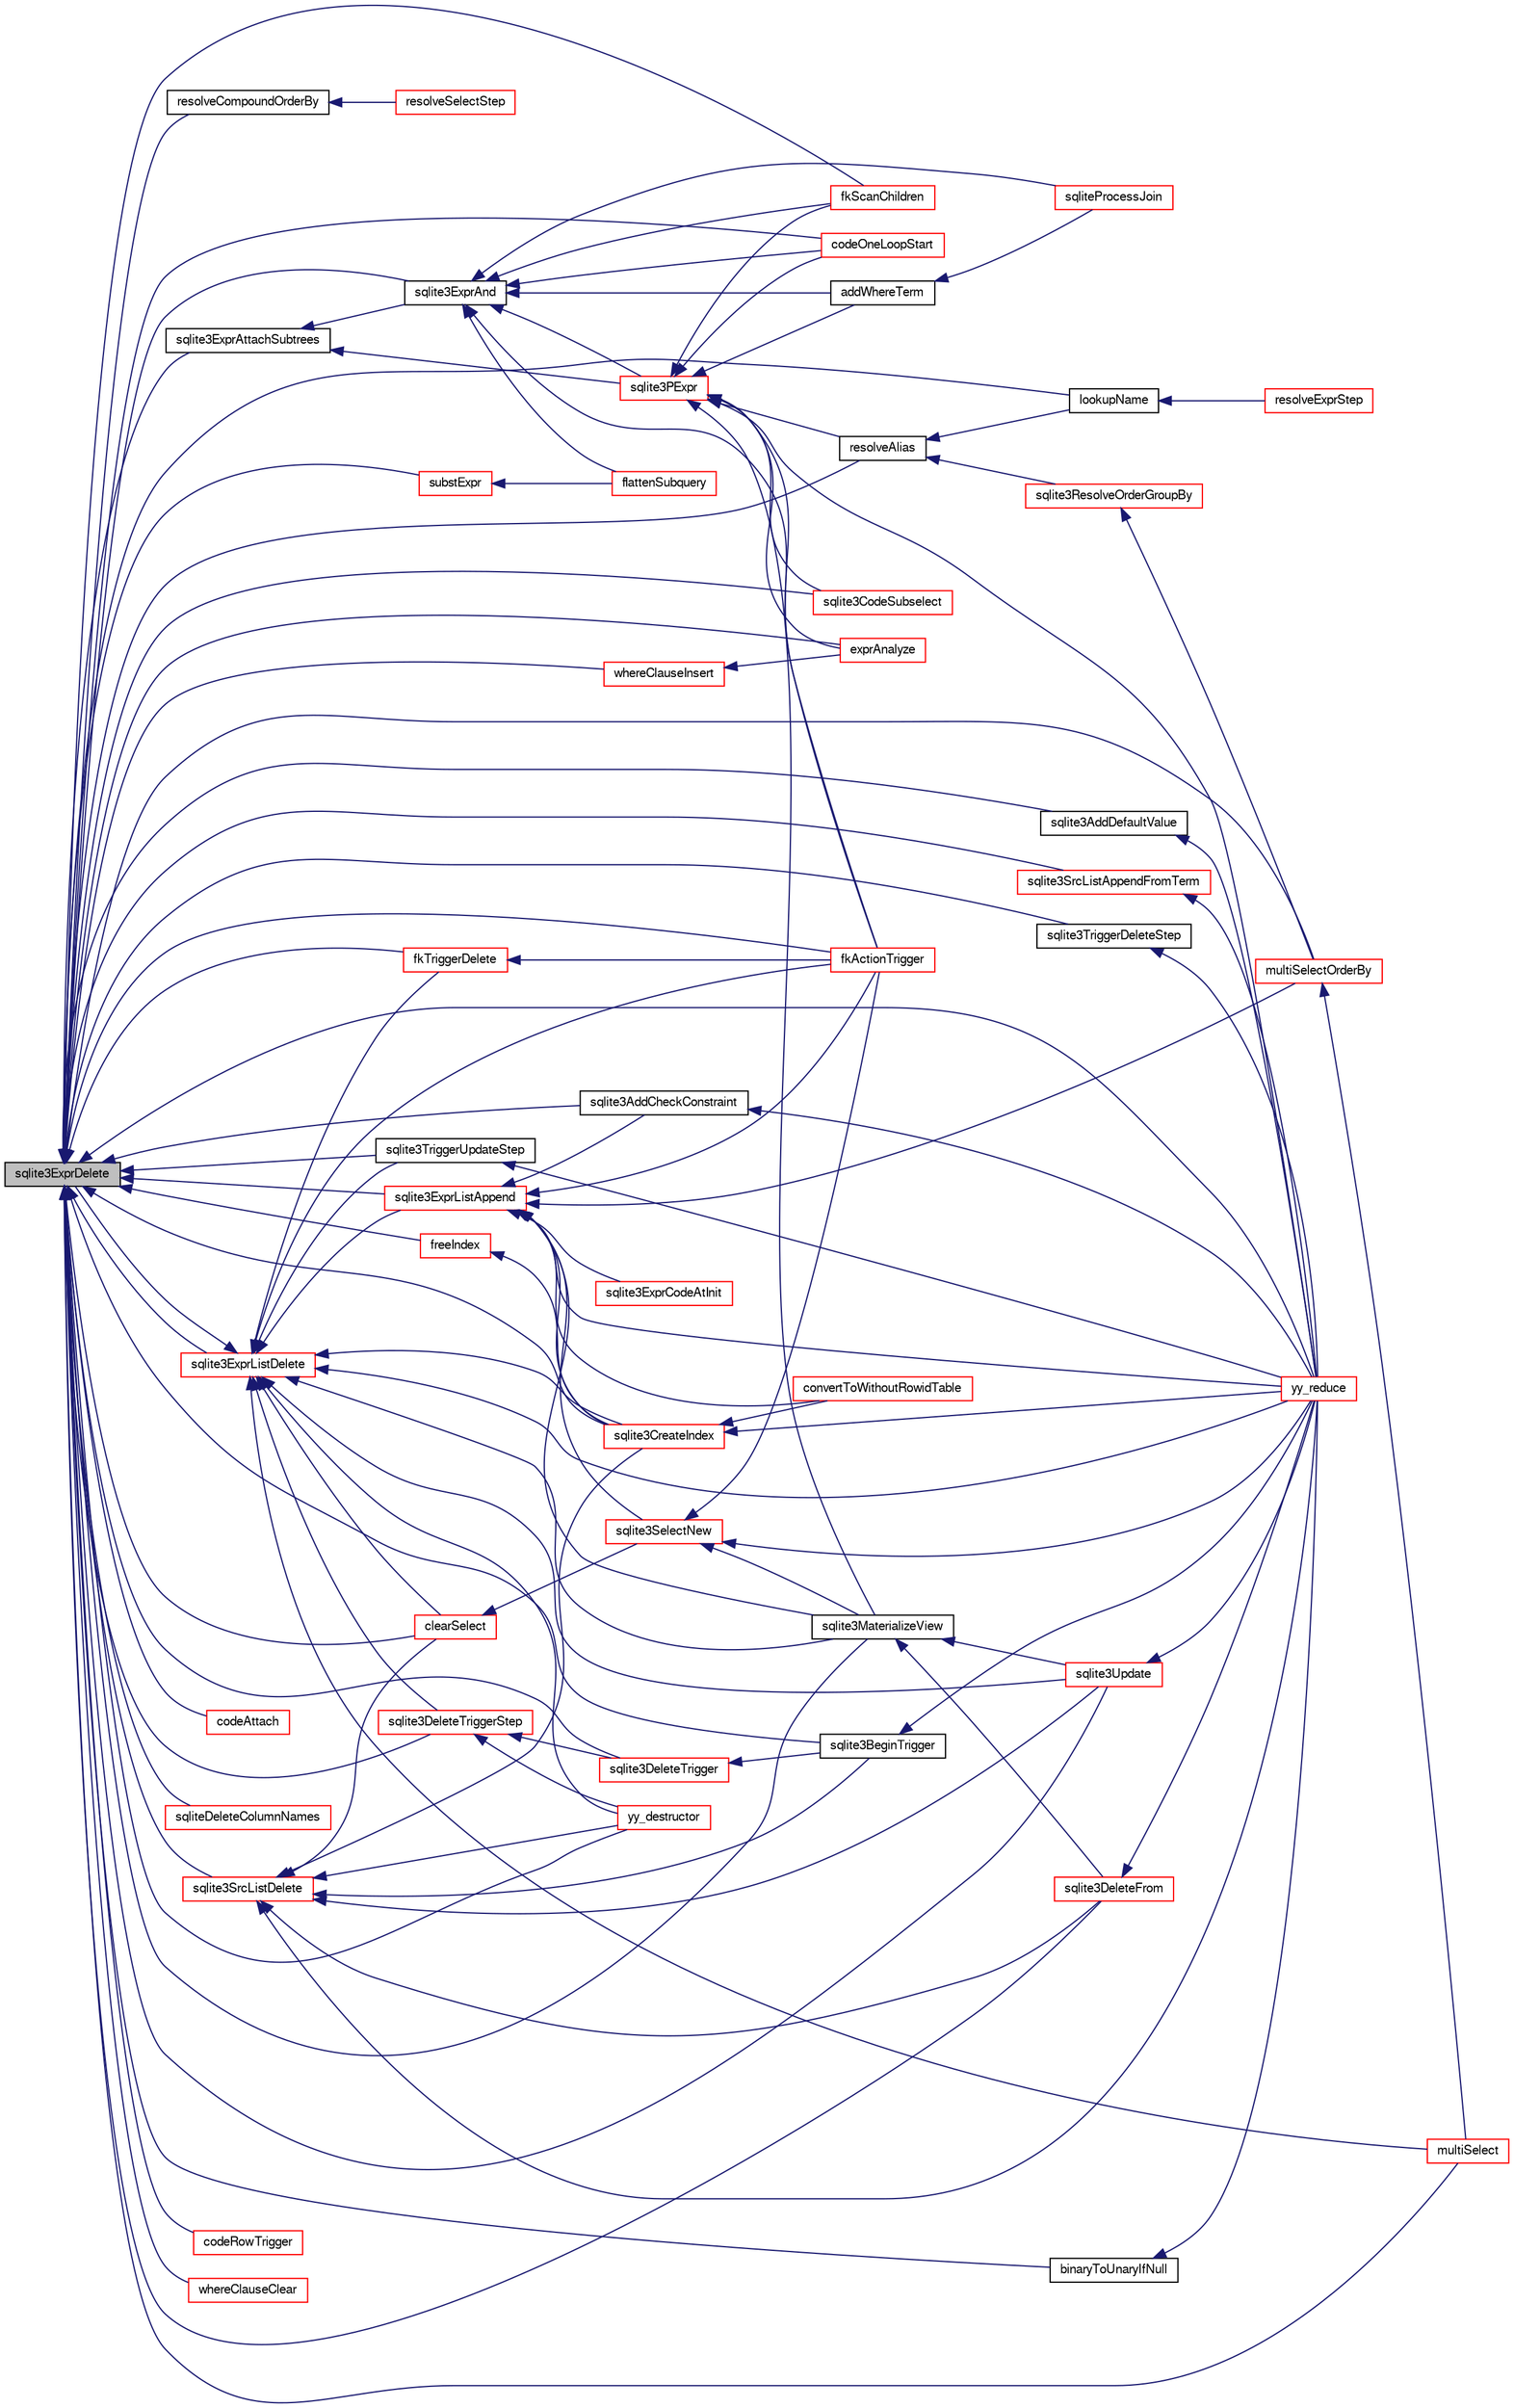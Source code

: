 digraph "sqlite3ExprDelete"
{
  edge [fontname="FreeSans",fontsize="10",labelfontname="FreeSans",labelfontsize="10"];
  node [fontname="FreeSans",fontsize="10",shape=record];
  rankdir="LR";
  Node529438 [label="sqlite3ExprDelete",height=0.2,width=0.4,color="black", fillcolor="grey75", style="filled", fontcolor="black"];
  Node529438 -> Node529439 [dir="back",color="midnightblue",fontsize="10",style="solid",fontname="FreeSans"];
  Node529439 [label="resolveAlias",height=0.2,width=0.4,color="black", fillcolor="white", style="filled",URL="$sqlite3_8c.html#af5aa683bef5c0eff80a792aa8a968167"];
  Node529439 -> Node529440 [dir="back",color="midnightblue",fontsize="10",style="solid",fontname="FreeSans"];
  Node529440 [label="lookupName",height=0.2,width=0.4,color="black", fillcolor="white", style="filled",URL="$sqlite3_8c.html#a9ee032f52b5e8bb82a72b574af904999"];
  Node529440 -> Node529441 [dir="back",color="midnightblue",fontsize="10",style="solid",fontname="FreeSans"];
  Node529441 [label="resolveExprStep",height=0.2,width=0.4,color="red", fillcolor="white", style="filled",URL="$sqlite3_8c.html#a0687a8650fd8a4ebbf5c2c5a75a8fb13"];
  Node529439 -> Node529526 [dir="back",color="midnightblue",fontsize="10",style="solid",fontname="FreeSans"];
  Node529526 [label="sqlite3ResolveOrderGroupBy",height=0.2,width=0.4,color="red", fillcolor="white", style="filled",URL="$sqlite3_8c.html#a2a1f1cd476b6007d2b2b0a9160dfb1eb"];
  Node529526 -> Node529505 [dir="back",color="midnightblue",fontsize="10",style="solid",fontname="FreeSans"];
  Node529505 [label="multiSelectOrderBy",height=0.2,width=0.4,color="red", fillcolor="white", style="filled",URL="$sqlite3_8c.html#afcdb8488c6f4dfdadaf9f04bca35b808"];
  Node529505 -> Node529504 [dir="back",color="midnightblue",fontsize="10",style="solid",fontname="FreeSans"];
  Node529504 [label="multiSelect",height=0.2,width=0.4,color="red", fillcolor="white", style="filled",URL="$sqlite3_8c.html#a6456c61f3d9b2389738753cedfa24fa7"];
  Node529438 -> Node529440 [dir="back",color="midnightblue",fontsize="10",style="solid",fontname="FreeSans"];
  Node529438 -> Node529444 [dir="back",color="midnightblue",fontsize="10",style="solid",fontname="FreeSans"];
  Node529444 [label="resolveCompoundOrderBy",height=0.2,width=0.4,color="black", fillcolor="white", style="filled",URL="$sqlite3_8c.html#a462c5aa49cfd6aad6a92fa60ddefc569"];
  Node529444 -> Node529445 [dir="back",color="midnightblue",fontsize="10",style="solid",fontname="FreeSans"];
  Node529445 [label="resolveSelectStep",height=0.2,width=0.4,color="red", fillcolor="white", style="filled",URL="$sqlite3_8c.html#a0b9015a9e505c63fd104dcbad672c814"];
  Node529438 -> Node529527 [dir="back",color="midnightblue",fontsize="10",style="solid",fontname="FreeSans"];
  Node529527 [label="sqlite3ExprAttachSubtrees",height=0.2,width=0.4,color="black", fillcolor="white", style="filled",URL="$sqlite3_8c.html#a74aac72e6029e25c0d4505a4cc4020c6"];
  Node529527 -> Node529528 [dir="back",color="midnightblue",fontsize="10",style="solid",fontname="FreeSans"];
  Node529528 [label="sqlite3PExpr",height=0.2,width=0.4,color="red", fillcolor="white", style="filled",URL="$sqlite3_8c.html#a56670a96a4ad8449466fea3449f71c57"];
  Node529528 -> Node529439 [dir="back",color="midnightblue",fontsize="10",style="solid",fontname="FreeSans"];
  Node529528 -> Node529473 [dir="back",color="midnightblue",fontsize="10",style="solid",fontname="FreeSans"];
  Node529473 [label="sqlite3CodeSubselect",height=0.2,width=0.4,color="red", fillcolor="white", style="filled",URL="$sqlite3_8c.html#aa69b46d2204a1d1b110107a1be12ee0c"];
  Node529528 -> Node529521 [dir="back",color="midnightblue",fontsize="10",style="solid",fontname="FreeSans"];
  Node529521 [label="sqlite3MaterializeView",height=0.2,width=0.4,color="black", fillcolor="white", style="filled",URL="$sqlite3_8c.html#a4557984b0b75f998fb0c3f231c9b1def"];
  Node529521 -> Node529456 [dir="back",color="midnightblue",fontsize="10",style="solid",fontname="FreeSans"];
  Node529456 [label="sqlite3DeleteFrom",height=0.2,width=0.4,color="red", fillcolor="white", style="filled",URL="$sqlite3_8c.html#ab9b4b45349188b49eabb23f94608a091"];
  Node529456 -> Node529451 [dir="back",color="midnightblue",fontsize="10",style="solid",fontname="FreeSans"];
  Node529451 [label="yy_reduce",height=0.2,width=0.4,color="red", fillcolor="white", style="filled",URL="$sqlite3_8c.html#a7c419a9b25711c666a9a2449ef377f14"];
  Node529521 -> Node529466 [dir="back",color="midnightblue",fontsize="10",style="solid",fontname="FreeSans"];
  Node529466 [label="sqlite3Update",height=0.2,width=0.4,color="red", fillcolor="white", style="filled",URL="$sqlite3_8c.html#ac5aa67c46e8cc8174566fabe6809fafa"];
  Node529466 -> Node529451 [dir="back",color="midnightblue",fontsize="10",style="solid",fontname="FreeSans"];
  Node529528 -> Node529492 [dir="back",color="midnightblue",fontsize="10",style="solid",fontname="FreeSans"];
  Node529492 [label="fkScanChildren",height=0.2,width=0.4,color="red", fillcolor="white", style="filled",URL="$sqlite3_8c.html#a67c9dcb484336b3155e7a82a037d4691"];
  Node529528 -> Node529529 [dir="back",color="midnightblue",fontsize="10",style="solid",fontname="FreeSans"];
  Node529529 [label="fkActionTrigger",height=0.2,width=0.4,color="red", fillcolor="white", style="filled",URL="$sqlite3_8c.html#a45d66e3277860bacad58eb6296680c8e"];
  Node529528 -> Node529530 [dir="back",color="midnightblue",fontsize="10",style="solid",fontname="FreeSans"];
  Node529530 [label="addWhereTerm",height=0.2,width=0.4,color="black", fillcolor="white", style="filled",URL="$sqlite3_8c.html#a916438f860daaffa479b734432cbdf25"];
  Node529530 -> Node529531 [dir="back",color="midnightblue",fontsize="10",style="solid",fontname="FreeSans"];
  Node529531 [label="sqliteProcessJoin",height=0.2,width=0.4,color="red", fillcolor="white", style="filled",URL="$sqlite3_8c.html#a4c90acd601941efc455f7b09a7f9d6a9"];
  Node529528 -> Node529511 [dir="back",color="midnightblue",fontsize="10",style="solid",fontname="FreeSans"];
  Node529511 [label="exprAnalyze",height=0.2,width=0.4,color="red", fillcolor="white", style="filled",URL="$sqlite3_8c.html#acb10e48c9a4184a4edd9bfd5b14ad0b7"];
  Node529528 -> Node529494 [dir="back",color="midnightblue",fontsize="10",style="solid",fontname="FreeSans"];
  Node529494 [label="codeOneLoopStart",height=0.2,width=0.4,color="red", fillcolor="white", style="filled",URL="$sqlite3_8c.html#aa868875120b151c169cc79139ed6e008"];
  Node529528 -> Node529451 [dir="back",color="midnightblue",fontsize="10",style="solid",fontname="FreeSans"];
  Node529527 -> Node529536 [dir="back",color="midnightblue",fontsize="10",style="solid",fontname="FreeSans"];
  Node529536 [label="sqlite3ExprAnd",height=0.2,width=0.4,color="black", fillcolor="white", style="filled",URL="$sqlite3_8c.html#adb7ce3f2fe4bc4cb22dbb82aed2b6c32"];
  Node529536 -> Node529528 [dir="back",color="midnightblue",fontsize="10",style="solid",fontname="FreeSans"];
  Node529536 -> Node529492 [dir="back",color="midnightblue",fontsize="10",style="solid",fontname="FreeSans"];
  Node529536 -> Node529529 [dir="back",color="midnightblue",fontsize="10",style="solid",fontname="FreeSans"];
  Node529536 -> Node529530 [dir="back",color="midnightblue",fontsize="10",style="solid",fontname="FreeSans"];
  Node529536 -> Node529531 [dir="back",color="midnightblue",fontsize="10",style="solid",fontname="FreeSans"];
  Node529536 -> Node529537 [dir="back",color="midnightblue",fontsize="10",style="solid",fontname="FreeSans"];
  Node529537 [label="flattenSubquery",height=0.2,width=0.4,color="red", fillcolor="white", style="filled",URL="$sqlite3_8c.html#aa7dcde293e634ad09c4d76c16a640491"];
  Node529536 -> Node529494 [dir="back",color="midnightblue",fontsize="10",style="solid",fontname="FreeSans"];
  Node529438 -> Node529536 [dir="back",color="midnightblue",fontsize="10",style="solid",fontname="FreeSans"];
  Node529438 -> Node529538 [dir="back",color="midnightblue",fontsize="10",style="solid",fontname="FreeSans"];
  Node529538 [label="sqlite3ExprListAppend",height=0.2,width=0.4,color="red", fillcolor="white", style="filled",URL="$sqlite3_8c.html#a2c227f0b97e0e31b120c702fae2b7409"];
  Node529538 -> Node529539 [dir="back",color="midnightblue",fontsize="10",style="solid",fontname="FreeSans"];
  Node529539 [label="sqlite3ExprCodeAtInit",height=0.2,width=0.4,color="red", fillcolor="white", style="filled",URL="$sqlite3_8c.html#ac95e17399015e079099a882989e125c1"];
  Node529538 -> Node529540 [dir="back",color="midnightblue",fontsize="10",style="solid",fontname="FreeSans"];
  Node529540 [label="sqlite3AddCheckConstraint",height=0.2,width=0.4,color="black", fillcolor="white", style="filled",URL="$sqlite3_8c.html#acedfa4de474ea529f7ff135a8947ff76"];
  Node529540 -> Node529451 [dir="back",color="midnightblue",fontsize="10",style="solid",fontname="FreeSans"];
  Node529538 -> Node529485 [dir="back",color="midnightblue",fontsize="10",style="solid",fontname="FreeSans"];
  Node529485 [label="convertToWithoutRowidTable",height=0.2,width=0.4,color="red", fillcolor="white", style="filled",URL="$sqlite3_8c.html#a0d41effc4e4a0ba740429a08f6747313"];
  Node529538 -> Node529483 [dir="back",color="midnightblue",fontsize="10",style="solid",fontname="FreeSans"];
  Node529483 [label="sqlite3CreateIndex",height=0.2,width=0.4,color="red", fillcolor="white", style="filled",URL="$sqlite3_8c.html#a8dbe5e590ab6c58a8c45f34f7c81e825"];
  Node529483 -> Node529485 [dir="back",color="midnightblue",fontsize="10",style="solid",fontname="FreeSans"];
  Node529483 -> Node529451 [dir="back",color="midnightblue",fontsize="10",style="solid",fontname="FreeSans"];
  Node529538 -> Node529521 [dir="back",color="midnightblue",fontsize="10",style="solid",fontname="FreeSans"];
  Node529538 -> Node529529 [dir="back",color="midnightblue",fontsize="10",style="solid",fontname="FreeSans"];
  Node529538 -> Node529541 [dir="back",color="midnightblue",fontsize="10",style="solid",fontname="FreeSans"];
  Node529541 [label="sqlite3SelectNew",height=0.2,width=0.4,color="red", fillcolor="white", style="filled",URL="$sqlite3_8c.html#af637faf2f42e6ac5b93c317ed350252c"];
  Node529541 -> Node529521 [dir="back",color="midnightblue",fontsize="10",style="solid",fontname="FreeSans"];
  Node529541 -> Node529529 [dir="back",color="midnightblue",fontsize="10",style="solid",fontname="FreeSans"];
  Node529541 -> Node529451 [dir="back",color="midnightblue",fontsize="10",style="solid",fontname="FreeSans"];
  Node529538 -> Node529505 [dir="back",color="midnightblue",fontsize="10",style="solid",fontname="FreeSans"];
  Node529538 -> Node529451 [dir="back",color="midnightblue",fontsize="10",style="solid",fontname="FreeSans"];
  Node529438 -> Node529543 [dir="back",color="midnightblue",fontsize="10",style="solid",fontname="FreeSans"];
  Node529543 [label="sqlite3ExprListDelete",height=0.2,width=0.4,color="red", fillcolor="white", style="filled",URL="$sqlite3_8c.html#ae9cd46eac81e86a04ed8c09b99fc3c10"];
  Node529543 -> Node529438 [dir="back",color="midnightblue",fontsize="10",style="solid",fontname="FreeSans"];
  Node529543 -> Node529538 [dir="back",color="midnightblue",fontsize="10",style="solid",fontname="FreeSans"];
  Node529543 -> Node529483 [dir="back",color="midnightblue",fontsize="10",style="solid",fontname="FreeSans"];
  Node529543 -> Node529521 [dir="back",color="midnightblue",fontsize="10",style="solid",fontname="FreeSans"];
  Node529543 -> Node529639 [dir="back",color="midnightblue",fontsize="10",style="solid",fontname="FreeSans"];
  Node529639 [label="fkTriggerDelete",height=0.2,width=0.4,color="red", fillcolor="white", style="filled",URL="$sqlite3_8c.html#a45e39c07b1ac453fc3ee0d8779da2cc1"];
  Node529639 -> Node529529 [dir="back",color="midnightblue",fontsize="10",style="solid",fontname="FreeSans"];
  Node529543 -> Node529529 [dir="back",color="midnightblue",fontsize="10",style="solid",fontname="FreeSans"];
  Node529543 -> Node529607 [dir="back",color="midnightblue",fontsize="10",style="solid",fontname="FreeSans"];
  Node529607 [label="clearSelect",height=0.2,width=0.4,color="red", fillcolor="white", style="filled",URL="$sqlite3_8c.html#ac083bac4f2f02c26aa02fc24ca8c2dd9"];
  Node529607 -> Node529541 [dir="back",color="midnightblue",fontsize="10",style="solid",fontname="FreeSans"];
  Node529543 -> Node529504 [dir="back",color="midnightblue",fontsize="10",style="solid",fontname="FreeSans"];
  Node529543 -> Node529641 [dir="back",color="midnightblue",fontsize="10",style="solid",fontname="FreeSans"];
  Node529641 [label="sqlite3DeleteTriggerStep",height=0.2,width=0.4,color="red", fillcolor="white", style="filled",URL="$sqlite3_8c.html#a53f07c621cb9933a2287e26026abce8a"];
  Node529641 -> Node529642 [dir="back",color="midnightblue",fontsize="10",style="solid",fontname="FreeSans"];
  Node529642 [label="sqlite3DeleteTrigger",height=0.2,width=0.4,color="red", fillcolor="white", style="filled",URL="$sqlite3_8c.html#a4be7bebe98d17357fb3fa8cdb3b795f3"];
  Node529642 -> Node529583 [dir="back",color="midnightblue",fontsize="10",style="solid",fontname="FreeSans"];
  Node529583 [label="sqlite3BeginTrigger",height=0.2,width=0.4,color="black", fillcolor="white", style="filled",URL="$sqlite3_8c.html#ac20a731dbd52edec68a09962c7f39a4c"];
  Node529583 -> Node529451 [dir="back",color="midnightblue",fontsize="10",style="solid",fontname="FreeSans"];
  Node529641 -> Node529611 [dir="back",color="midnightblue",fontsize="10",style="solid",fontname="FreeSans"];
  Node529611 [label="yy_destructor",height=0.2,width=0.4,color="red", fillcolor="white", style="filled",URL="$sqlite3_8c.html#afca0f0d2a9c0e0ca0625382394fa060e"];
  Node529543 -> Node529682 [dir="back",color="midnightblue",fontsize="10",style="solid",fontname="FreeSans"];
  Node529682 [label="sqlite3TriggerUpdateStep",height=0.2,width=0.4,color="black", fillcolor="white", style="filled",URL="$sqlite3_8c.html#a747552fbad2050589d779b2baee13941"];
  Node529682 -> Node529451 [dir="back",color="midnightblue",fontsize="10",style="solid",fontname="FreeSans"];
  Node529543 -> Node529466 [dir="back",color="midnightblue",fontsize="10",style="solid",fontname="FreeSans"];
  Node529543 -> Node529611 [dir="back",color="midnightblue",fontsize="10",style="solid",fontname="FreeSans"];
  Node529543 -> Node529451 [dir="back",color="midnightblue",fontsize="10",style="solid",fontname="FreeSans"];
  Node529438 -> Node529473 [dir="back",color="midnightblue",fontsize="10",style="solid",fontname="FreeSans"];
  Node529438 -> Node529498 [dir="back",color="midnightblue",fontsize="10",style="solid",fontname="FreeSans"];
  Node529498 [label="codeAttach",height=0.2,width=0.4,color="red", fillcolor="white", style="filled",URL="$sqlite3_8c.html#ade4e9e30d828a19c191fdcb098676d5b"];
  Node529438 -> Node529591 [dir="back",color="midnightblue",fontsize="10",style="solid",fontname="FreeSans"];
  Node529591 [label="freeIndex",height=0.2,width=0.4,color="red", fillcolor="white", style="filled",URL="$sqlite3_8c.html#a00907c99c18d5bcb9d0b38c077146c31"];
  Node529591 -> Node529483 [dir="back",color="midnightblue",fontsize="10",style="solid",fontname="FreeSans"];
  Node529438 -> Node529683 [dir="back",color="midnightblue",fontsize="10",style="solid",fontname="FreeSans"];
  Node529683 [label="sqliteDeleteColumnNames",height=0.2,width=0.4,color="red", fillcolor="white", style="filled",URL="$sqlite3_8c.html#a30fd46bd85a745b908f382e5dd74c38a"];
  Node529438 -> Node529685 [dir="back",color="midnightblue",fontsize="10",style="solid",fontname="FreeSans"];
  Node529685 [label="sqlite3AddDefaultValue",height=0.2,width=0.4,color="black", fillcolor="white", style="filled",URL="$sqlite3_8c.html#a0c9a36f669a7f33ff5e2db5d8586ef6b"];
  Node529685 -> Node529451 [dir="back",color="midnightblue",fontsize="10",style="solid",fontname="FreeSans"];
  Node529438 -> Node529540 [dir="back",color="midnightblue",fontsize="10",style="solid",fontname="FreeSans"];
  Node529438 -> Node529483 [dir="back",color="midnightblue",fontsize="10",style="solid",fontname="FreeSans"];
  Node529438 -> Node529603 [dir="back",color="midnightblue",fontsize="10",style="solid",fontname="FreeSans"];
  Node529603 [label="sqlite3SrcListDelete",height=0.2,width=0.4,color="red", fillcolor="white", style="filled",URL="$sqlite3_8c.html#acc250a3e5e7fd8889a16a9f28e3e7312"];
  Node529603 -> Node529483 [dir="back",color="midnightblue",fontsize="10",style="solid",fontname="FreeSans"];
  Node529603 -> Node529456 [dir="back",color="midnightblue",fontsize="10",style="solid",fontname="FreeSans"];
  Node529603 -> Node529607 [dir="back",color="midnightblue",fontsize="10",style="solid",fontname="FreeSans"];
  Node529603 -> Node529583 [dir="back",color="midnightblue",fontsize="10",style="solid",fontname="FreeSans"];
  Node529603 -> Node529466 [dir="back",color="midnightblue",fontsize="10",style="solid",fontname="FreeSans"];
  Node529603 -> Node529611 [dir="back",color="midnightblue",fontsize="10",style="solid",fontname="FreeSans"];
  Node529603 -> Node529451 [dir="back",color="midnightblue",fontsize="10",style="solid",fontname="FreeSans"];
  Node529438 -> Node529605 [dir="back",color="midnightblue",fontsize="10",style="solid",fontname="FreeSans"];
  Node529605 [label="sqlite3SrcListAppendFromTerm",height=0.2,width=0.4,color="red", fillcolor="white", style="filled",URL="$sqlite3_8c.html#ac5a48dfc8b87c7d09fa9928e1cbda9bf"];
  Node529605 -> Node529451 [dir="back",color="midnightblue",fontsize="10",style="solid",fontname="FreeSans"];
  Node529438 -> Node529521 [dir="back",color="midnightblue",fontsize="10",style="solid",fontname="FreeSans"];
  Node529438 -> Node529456 [dir="back",color="midnightblue",fontsize="10",style="solid",fontname="FreeSans"];
  Node529438 -> Node529492 [dir="back",color="midnightblue",fontsize="10",style="solid",fontname="FreeSans"];
  Node529438 -> Node529639 [dir="back",color="midnightblue",fontsize="10",style="solid",fontname="FreeSans"];
  Node529438 -> Node529529 [dir="back",color="midnightblue",fontsize="10",style="solid",fontname="FreeSans"];
  Node529438 -> Node529607 [dir="back",color="midnightblue",fontsize="10",style="solid",fontname="FreeSans"];
  Node529438 -> Node529504 [dir="back",color="midnightblue",fontsize="10",style="solid",fontname="FreeSans"];
  Node529438 -> Node529505 [dir="back",color="midnightblue",fontsize="10",style="solid",fontname="FreeSans"];
  Node529438 -> Node529686 [dir="back",color="midnightblue",fontsize="10",style="solid",fontname="FreeSans"];
  Node529686 [label="substExpr",height=0.2,width=0.4,color="red", fillcolor="white", style="filled",URL="$sqlite3_8c.html#a7e30cc0ad46f01288c342a4e378d9484"];
  Node529686 -> Node529537 [dir="back",color="midnightblue",fontsize="10",style="solid",fontname="FreeSans"];
  Node529438 -> Node529641 [dir="back",color="midnightblue",fontsize="10",style="solid",fontname="FreeSans"];
  Node529438 -> Node529583 [dir="back",color="midnightblue",fontsize="10",style="solid",fontname="FreeSans"];
  Node529438 -> Node529682 [dir="back",color="midnightblue",fontsize="10",style="solid",fontname="FreeSans"];
  Node529438 -> Node529689 [dir="back",color="midnightblue",fontsize="10",style="solid",fontname="FreeSans"];
  Node529689 [label="sqlite3TriggerDeleteStep",height=0.2,width=0.4,color="black", fillcolor="white", style="filled",URL="$sqlite3_8c.html#a7f1bcb4e2de5e641f2c286d27348f823"];
  Node529689 -> Node529451 [dir="back",color="midnightblue",fontsize="10",style="solid",fontname="FreeSans"];
  Node529438 -> Node529642 [dir="back",color="midnightblue",fontsize="10",style="solid",fontname="FreeSans"];
  Node529438 -> Node529459 [dir="back",color="midnightblue",fontsize="10",style="solid",fontname="FreeSans"];
  Node529459 [label="codeRowTrigger",height=0.2,width=0.4,color="red", fillcolor="white", style="filled",URL="$sqlite3_8c.html#a463cea5aaaf388b560b206570a0022fc"];
  Node529438 -> Node529466 [dir="back",color="midnightblue",fontsize="10",style="solid",fontname="FreeSans"];
  Node529438 -> Node529690 [dir="back",color="midnightblue",fontsize="10",style="solid",fontname="FreeSans"];
  Node529690 [label="whereClauseClear",height=0.2,width=0.4,color="red", fillcolor="white", style="filled",URL="$sqlite3_8c.html#ab3f2c30e5f80a4735c7bfcfe0b91eaa7"];
  Node529438 -> Node529696 [dir="back",color="midnightblue",fontsize="10",style="solid",fontname="FreeSans"];
  Node529696 [label="whereClauseInsert",height=0.2,width=0.4,color="red", fillcolor="white", style="filled",URL="$sqlite3_8c.html#a041437b48ab90370901a024e385193da"];
  Node529696 -> Node529511 [dir="back",color="midnightblue",fontsize="10",style="solid",fontname="FreeSans"];
  Node529438 -> Node529511 [dir="back",color="midnightblue",fontsize="10",style="solid",fontname="FreeSans"];
  Node529438 -> Node529494 [dir="back",color="midnightblue",fontsize="10",style="solid",fontname="FreeSans"];
  Node529438 -> Node529698 [dir="back",color="midnightblue",fontsize="10",style="solid",fontname="FreeSans"];
  Node529698 [label="binaryToUnaryIfNull",height=0.2,width=0.4,color="black", fillcolor="white", style="filled",URL="$sqlite3_8c.html#aec95391e352dbe22549149a1ee3f1a2a"];
  Node529698 -> Node529451 [dir="back",color="midnightblue",fontsize="10",style="solid",fontname="FreeSans"];
  Node529438 -> Node529611 [dir="back",color="midnightblue",fontsize="10",style="solid",fontname="FreeSans"];
  Node529438 -> Node529451 [dir="back",color="midnightblue",fontsize="10",style="solid",fontname="FreeSans"];
}
